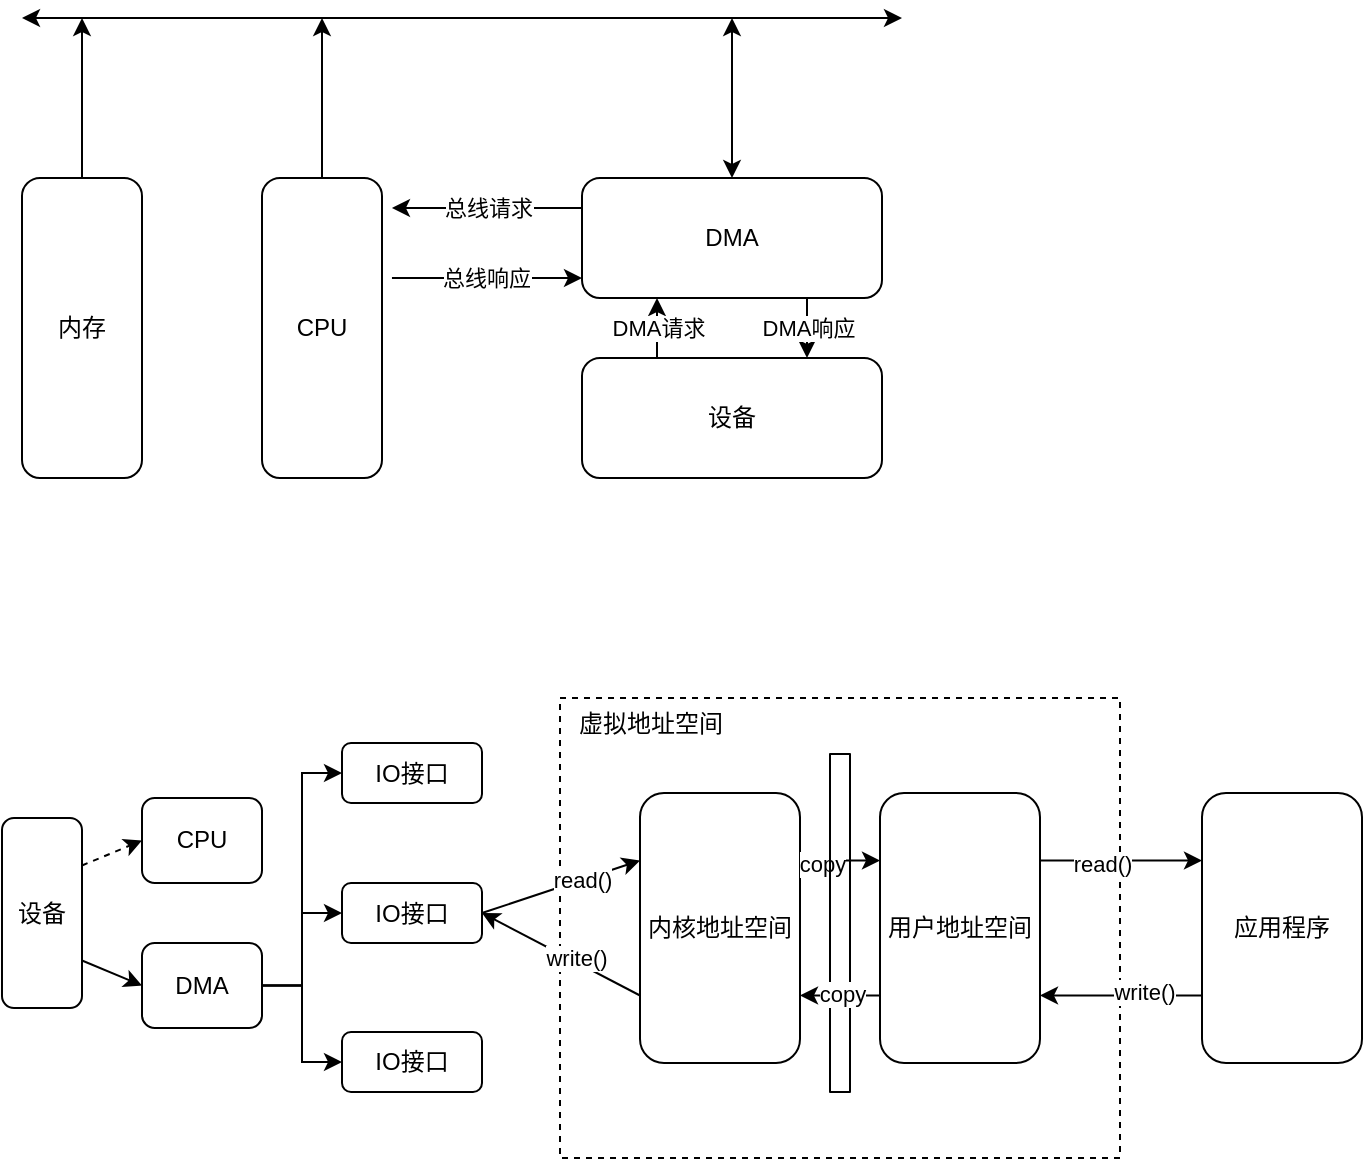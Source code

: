 <mxfile version="13.0.3" type="device"><diagram id="C5RBs43oDa-KdzZeNtuy" name="Page-1"><mxGraphModel dx="946" dy="680" grid="1" gridSize="10" guides="1" tooltips="1" connect="1" arrows="1" fold="1" page="1" pageScale="1" pageWidth="827" pageHeight="1169" math="0" shadow="0"><root><mxCell id="WIyWlLk6GJQsqaUBKTNV-0"/><mxCell id="WIyWlLk6GJQsqaUBKTNV-1" parent="WIyWlLk6GJQsqaUBKTNV-0"/><mxCell id="MAe4bpDIIVqMwGdJZWW5-7" style="edgeStyle=orthogonalEdgeStyle;rounded=0;orthogonalLoop=1;jettySize=auto;html=1;exitX=0.5;exitY=0;exitDx=0;exitDy=0;" parent="WIyWlLk6GJQsqaUBKTNV-1" source="WIyWlLk6GJQsqaUBKTNV-3" edge="1"><mxGeometry relative="1" as="geometry"><mxPoint x="160" y="80" as="targetPoint"/></mxGeometry></mxCell><mxCell id="WIyWlLk6GJQsqaUBKTNV-3" value="内存" style="rounded=1;whiteSpace=wrap;html=1;fontSize=12;glass=0;strokeWidth=1;shadow=0;" parent="WIyWlLk6GJQsqaUBKTNV-1" vertex="1"><mxGeometry x="130" y="160" width="60" height="150" as="geometry"/></mxCell><mxCell id="MAe4bpDIIVqMwGdJZWW5-8" style="edgeStyle=orthogonalEdgeStyle;rounded=0;orthogonalLoop=1;jettySize=auto;html=1;exitX=0.5;exitY=0;exitDx=0;exitDy=0;" parent="WIyWlLk6GJQsqaUBKTNV-1" source="MAe4bpDIIVqMwGdJZWW5-0" edge="1"><mxGeometry relative="1" as="geometry"><mxPoint x="280" y="80" as="targetPoint"/></mxGeometry></mxCell><mxCell id="MAe4bpDIIVqMwGdJZWW5-0" value="CPU" style="rounded=1;whiteSpace=wrap;html=1;fontSize=12;glass=0;strokeWidth=1;shadow=0;" parent="WIyWlLk6GJQsqaUBKTNV-1" vertex="1"><mxGeometry x="250" y="160" width="60" height="150" as="geometry"/></mxCell><mxCell id="MAe4bpDIIVqMwGdJZWW5-9" style="edgeStyle=orthogonalEdgeStyle;rounded=0;orthogonalLoop=1;jettySize=auto;html=1;exitX=0.5;exitY=0;exitDx=0;exitDy=0;startArrow=classic;startFill=1;" parent="WIyWlLk6GJQsqaUBKTNV-1" source="MAe4bpDIIVqMwGdJZWW5-1" edge="1"><mxGeometry relative="1" as="geometry"><mxPoint x="485" y="80" as="targetPoint"/></mxGeometry></mxCell><mxCell id="MAe4bpDIIVqMwGdJZWW5-10" value="总线请求" style="edgeStyle=orthogonalEdgeStyle;rounded=0;orthogonalLoop=1;jettySize=auto;html=1;exitX=0;exitY=0.25;exitDx=0;exitDy=0;entryX=1.083;entryY=0.1;entryDx=0;entryDy=0;entryPerimeter=0;" parent="WIyWlLk6GJQsqaUBKTNV-1" source="MAe4bpDIIVqMwGdJZWW5-1" target="MAe4bpDIIVqMwGdJZWW5-0" edge="1"><mxGeometry relative="1" as="geometry"/></mxCell><mxCell id="MAe4bpDIIVqMwGdJZWW5-20" value="DMA响应" style="edgeStyle=none;rounded=0;orthogonalLoop=1;jettySize=auto;html=1;exitX=0.75;exitY=1;exitDx=0;exitDy=0;entryX=0.75;entryY=0;entryDx=0;entryDy=0;" parent="WIyWlLk6GJQsqaUBKTNV-1" source="MAe4bpDIIVqMwGdJZWW5-1" target="MAe4bpDIIVqMwGdJZWW5-3" edge="1"><mxGeometry relative="1" as="geometry"/></mxCell><mxCell id="MAe4bpDIIVqMwGdJZWW5-1" value="DMA" style="rounded=1;whiteSpace=wrap;html=1;fontSize=12;glass=0;strokeWidth=1;shadow=0;" parent="WIyWlLk6GJQsqaUBKTNV-1" vertex="1"><mxGeometry x="410" y="160" width="150" height="60" as="geometry"/></mxCell><mxCell id="MAe4bpDIIVqMwGdJZWW5-18" style="edgeStyle=none;rounded=0;orthogonalLoop=1;jettySize=auto;html=1;exitX=0.25;exitY=0;exitDx=0;exitDy=0;entryX=0.25;entryY=1;entryDx=0;entryDy=0;" parent="WIyWlLk6GJQsqaUBKTNV-1" source="MAe4bpDIIVqMwGdJZWW5-3" target="MAe4bpDIIVqMwGdJZWW5-1" edge="1"><mxGeometry relative="1" as="geometry"/></mxCell><mxCell id="MAe4bpDIIVqMwGdJZWW5-19" value="DMA请求" style="edgeLabel;html=1;align=center;verticalAlign=middle;resizable=0;points=[];" parent="MAe4bpDIIVqMwGdJZWW5-18" vertex="1" connectable="0"><mxGeometry x="0.037" relative="1" as="geometry"><mxPoint as="offset"/></mxGeometry></mxCell><mxCell id="MAe4bpDIIVqMwGdJZWW5-3" value="设备" style="rounded=1;whiteSpace=wrap;html=1;fontSize=12;glass=0;strokeWidth=1;shadow=0;" parent="WIyWlLk6GJQsqaUBKTNV-1" vertex="1"><mxGeometry x="410" y="250" width="150" height="60" as="geometry"/></mxCell><mxCell id="MAe4bpDIIVqMwGdJZWW5-4" value="" style="endArrow=classic;startArrow=classic;html=1;arcSize=20;" parent="WIyWlLk6GJQsqaUBKTNV-1" edge="1"><mxGeometry width="50" height="50" relative="1" as="geometry"><mxPoint x="570" y="80" as="sourcePoint"/><mxPoint x="130" y="80" as="targetPoint"/></mxGeometry></mxCell><mxCell id="MAe4bpDIIVqMwGdJZWW5-17" value="总线响应" style="edgeStyle=orthogonalEdgeStyle;rounded=0;orthogonalLoop=1;jettySize=auto;html=1;exitX=0;exitY=0.25;exitDx=0;exitDy=0;entryX=1.083;entryY=0.1;entryDx=0;entryDy=0;entryPerimeter=0;" parent="WIyWlLk6GJQsqaUBKTNV-1" edge="1"><mxGeometry relative="1" as="geometry"><mxPoint x="314.98" y="210" as="sourcePoint"/><mxPoint x="410" y="210" as="targetPoint"/></mxGeometry></mxCell><mxCell id="6HUAzIvv2jEa1lLDJBQj-0" value="" style="group" vertex="1" connectable="0" parent="WIyWlLk6GJQsqaUBKTNV-1"><mxGeometry x="120" y="420" width="680" height="230" as="geometry"/></mxCell><mxCell id="MAe4bpDIIVqMwGdJZWW5-25" value="" style="rounded=0;whiteSpace=wrap;html=1;dashed=1;" parent="6HUAzIvv2jEa1lLDJBQj-0" vertex="1"><mxGeometry x="279" width="280" height="230" as="geometry"/></mxCell><mxCell id="MAe4bpDIIVqMwGdJZWW5-21" value="&lt;div&gt;&lt;span&gt;内核地址空间&lt;/span&gt;&lt;/div&gt;" style="rounded=1;whiteSpace=wrap;html=1;fontSize=12;glass=0;strokeWidth=1;shadow=0;align=center;" parent="6HUAzIvv2jEa1lLDJBQj-0" vertex="1"><mxGeometry x="319" y="47.5" width="80" height="135" as="geometry"/></mxCell><mxCell id="MAe4bpDIIVqMwGdJZWW5-22" value="&lt;div&gt;&lt;span&gt;用户地址空间&lt;/span&gt;&lt;/div&gt;" style="rounded=1;whiteSpace=wrap;html=1;fontSize=12;glass=0;strokeWidth=1;shadow=0;align=center;" parent="6HUAzIvv2jEa1lLDJBQj-0" vertex="1"><mxGeometry x="439" y="47.5" width="80" height="135" as="geometry"/></mxCell><mxCell id="MAe4bpDIIVqMwGdJZWW5-45" style="edgeStyle=none;rounded=0;orthogonalLoop=1;jettySize=auto;html=1;exitX=1;exitY=0.25;exitDx=0;exitDy=0;entryX=0;entryY=0.25;entryDx=0;entryDy=0;startArrow=none;startFill=0;endArrow=classic;endFill=1;" parent="6HUAzIvv2jEa1lLDJBQj-0" source="MAe4bpDIIVqMwGdJZWW5-21" target="MAe4bpDIIVqMwGdJZWW5-22" edge="1"><mxGeometry relative="1" as="geometry"/></mxCell><mxCell id="MAe4bpDIIVqMwGdJZWW5-47" value="copy" style="edgeLabel;html=1;align=center;verticalAlign=middle;resizable=0;points=[];" parent="MAe4bpDIIVqMwGdJZWW5-45" vertex="1" connectable="0"><mxGeometry x="-0.464" y="-1" relative="1" as="geometry"><mxPoint as="offset"/></mxGeometry></mxCell><mxCell id="MAe4bpDIIVqMwGdJZWW5-46" style="edgeStyle=none;rounded=0;orthogonalLoop=1;jettySize=auto;html=1;exitX=1;exitY=0.75;exitDx=0;exitDy=0;entryX=0;entryY=0.75;entryDx=0;entryDy=0;startArrow=classic;startFill=1;endArrow=none;endFill=0;" parent="6HUAzIvv2jEa1lLDJBQj-0" source="MAe4bpDIIVqMwGdJZWW5-21" target="MAe4bpDIIVqMwGdJZWW5-22" edge="1"><mxGeometry relative="1" as="geometry"/></mxCell><mxCell id="MAe4bpDIIVqMwGdJZWW5-23" value="" style="shape=flexArrow;endArrow=none;startArrow=none;html=1;startFill=0;endFill=0;" parent="6HUAzIvv2jEa1lLDJBQj-0" edge="1"><mxGeometry width="50" height="50" relative="1" as="geometry"><mxPoint x="419" y="197.5" as="sourcePoint"/><mxPoint x="419" y="27.5" as="targetPoint"/></mxGeometry></mxCell><mxCell id="MAe4bpDIIVqMwGdJZWW5-48" value="copy" style="edgeLabel;html=1;align=center;verticalAlign=middle;resizable=0;points=[];" parent="MAe4bpDIIVqMwGdJZWW5-23" vertex="1" connectable="0"><mxGeometry x="-0.41" y="-1" relative="1" as="geometry"><mxPoint as="offset"/></mxGeometry></mxCell><mxCell id="MAe4bpDIIVqMwGdJZWW5-51" style="edgeStyle=none;rounded=0;orthogonalLoop=1;jettySize=auto;html=1;exitX=0;exitY=0.75;exitDx=0;exitDy=0;entryX=1;entryY=0.75;entryDx=0;entryDy=0;startArrow=none;startFill=0;endArrow=classic;endFill=1;" parent="6HUAzIvv2jEa1lLDJBQj-0" source="MAe4bpDIIVqMwGdJZWW5-24" target="MAe4bpDIIVqMwGdJZWW5-22" edge="1"><mxGeometry relative="1" as="geometry"/></mxCell><mxCell id="MAe4bpDIIVqMwGdJZWW5-52" value="write()" style="edgeLabel;html=1;align=center;verticalAlign=middle;resizable=0;points=[];" parent="MAe4bpDIIVqMwGdJZWW5-51" vertex="1" connectable="0"><mxGeometry x="-0.27" y="-2" relative="1" as="geometry"><mxPoint as="offset"/></mxGeometry></mxCell><mxCell id="MAe4bpDIIVqMwGdJZWW5-24" value="&lt;div&gt;&lt;span&gt;应用程序&lt;/span&gt;&lt;/div&gt;" style="rounded=1;whiteSpace=wrap;html=1;fontSize=12;glass=0;strokeWidth=1;shadow=0;align=center;" parent="6HUAzIvv2jEa1lLDJBQj-0" vertex="1"><mxGeometry x="600" y="47.5" width="80" height="135" as="geometry"/></mxCell><mxCell id="MAe4bpDIIVqMwGdJZWW5-50" style="edgeStyle=none;rounded=0;orthogonalLoop=1;jettySize=auto;html=1;exitX=1;exitY=0.25;exitDx=0;exitDy=0;entryX=0;entryY=0.25;entryDx=0;entryDy=0;startArrow=none;startFill=0;endArrow=classic;endFill=1;" parent="6HUAzIvv2jEa1lLDJBQj-0" source="MAe4bpDIIVqMwGdJZWW5-22" target="MAe4bpDIIVqMwGdJZWW5-24" edge="1"><mxGeometry relative="1" as="geometry"/></mxCell><mxCell id="MAe4bpDIIVqMwGdJZWW5-53" value="read()" style="edgeLabel;html=1;align=center;verticalAlign=middle;resizable=0;points=[];" parent="MAe4bpDIIVqMwGdJZWW5-50" vertex="1" connectable="0"><mxGeometry x="-0.241" y="-1" relative="1" as="geometry"><mxPoint as="offset"/></mxGeometry></mxCell><mxCell id="MAe4bpDIIVqMwGdJZWW5-26" value="虚拟地址空间" style="text;html=1;resizable=0;autosize=1;align=center;verticalAlign=middle;points=[];fillColor=none;strokeColor=none;rounded=0;dashed=1;" parent="6HUAzIvv2jEa1lLDJBQj-0" vertex="1"><mxGeometry x="279" y="2.5" width="90" height="20" as="geometry"/></mxCell><mxCell id="MAe4bpDIIVqMwGdJZWW5-28" value="IO接口" style="rounded=1;whiteSpace=wrap;html=1;" parent="6HUAzIvv2jEa1lLDJBQj-0" vertex="1"><mxGeometry x="170" y="22.5" width="70" height="30" as="geometry"/></mxCell><mxCell id="MAe4bpDIIVqMwGdJZWW5-41" style="edgeStyle=none;rounded=0;orthogonalLoop=1;jettySize=auto;html=1;exitX=1;exitY=0.5;exitDx=0;exitDy=0;entryX=0;entryY=0.25;entryDx=0;entryDy=0;startArrow=none;startFill=0;endArrow=classic;endFill=1;" parent="6HUAzIvv2jEa1lLDJBQj-0" source="MAe4bpDIIVqMwGdJZWW5-29" target="MAe4bpDIIVqMwGdJZWW5-21" edge="1"><mxGeometry relative="1" as="geometry"/></mxCell><mxCell id="MAe4bpDIIVqMwGdJZWW5-43" value="read()" style="edgeLabel;html=1;align=center;verticalAlign=middle;resizable=0;points=[];" parent="MAe4bpDIIVqMwGdJZWW5-41" vertex="1" connectable="0"><mxGeometry x="0.244" relative="1" as="geometry"><mxPoint as="offset"/></mxGeometry></mxCell><mxCell id="MAe4bpDIIVqMwGdJZWW5-42" style="edgeStyle=none;rounded=0;orthogonalLoop=1;jettySize=auto;html=1;exitX=1;exitY=0.5;exitDx=0;exitDy=0;entryX=0;entryY=0.75;entryDx=0;entryDy=0;startArrow=classic;startFill=1;endArrow=none;endFill=0;" parent="6HUAzIvv2jEa1lLDJBQj-0" source="MAe4bpDIIVqMwGdJZWW5-29" target="MAe4bpDIIVqMwGdJZWW5-21" edge="1"><mxGeometry relative="1" as="geometry"/></mxCell><mxCell id="MAe4bpDIIVqMwGdJZWW5-44" value="write()" style="edgeLabel;html=1;align=center;verticalAlign=middle;resizable=0;points=[];" parent="MAe4bpDIIVqMwGdJZWW5-42" vertex="1" connectable="0"><mxGeometry x="0.17" y="2" relative="1" as="geometry"><mxPoint as="offset"/></mxGeometry></mxCell><mxCell id="MAe4bpDIIVqMwGdJZWW5-29" value="IO接口" style="rounded=1;whiteSpace=wrap;html=1;" parent="6HUAzIvv2jEa1lLDJBQj-0" vertex="1"><mxGeometry x="170" y="92.5" width="70" height="30" as="geometry"/></mxCell><mxCell id="MAe4bpDIIVqMwGdJZWW5-30" value="IO接口" style="rounded=1;whiteSpace=wrap;html=1;" parent="6HUAzIvv2jEa1lLDJBQj-0" vertex="1"><mxGeometry x="170" y="167" width="70" height="30" as="geometry"/></mxCell><mxCell id="MAe4bpDIIVqMwGdJZWW5-31" value="设备" style="rounded=1;whiteSpace=wrap;html=1;" parent="6HUAzIvv2jEa1lLDJBQj-0" vertex="1"><mxGeometry y="60" width="40" height="95" as="geometry"/></mxCell><mxCell id="MAe4bpDIIVqMwGdJZWW5-32" value="CPU" style="rounded=1;whiteSpace=wrap;html=1;" parent="6HUAzIvv2jEa1lLDJBQj-0" vertex="1"><mxGeometry x="70" y="50" width="60" height="42.5" as="geometry"/></mxCell><mxCell id="MAe4bpDIIVqMwGdJZWW5-34" style="edgeStyle=none;rounded=0;orthogonalLoop=1;jettySize=auto;html=1;exitX=1;exitY=0.25;exitDx=0;exitDy=0;entryX=0;entryY=0.5;entryDx=0;entryDy=0;startArrow=none;startFill=0;endArrow=classic;endFill=1;dashed=1;" parent="6HUAzIvv2jEa1lLDJBQj-0" source="MAe4bpDIIVqMwGdJZWW5-31" target="MAe4bpDIIVqMwGdJZWW5-32" edge="1"><mxGeometry relative="1" as="geometry"/></mxCell><mxCell id="MAe4bpDIIVqMwGdJZWW5-36" style="edgeStyle=orthogonalEdgeStyle;rounded=0;orthogonalLoop=1;jettySize=auto;html=1;exitX=1;exitY=0.5;exitDx=0;exitDy=0;entryX=0;entryY=0.5;entryDx=0;entryDy=0;startArrow=none;startFill=0;endArrow=classic;endFill=1;" parent="6HUAzIvv2jEa1lLDJBQj-0" source="MAe4bpDIIVqMwGdJZWW5-33" target="MAe4bpDIIVqMwGdJZWW5-28" edge="1"><mxGeometry relative="1" as="geometry"/></mxCell><mxCell id="MAe4bpDIIVqMwGdJZWW5-37" style="edgeStyle=orthogonalEdgeStyle;rounded=0;orthogonalLoop=1;jettySize=auto;html=1;exitX=1;exitY=0.5;exitDx=0;exitDy=0;entryX=0;entryY=0.5;entryDx=0;entryDy=0;startArrow=none;startFill=0;endArrow=classic;endFill=1;" parent="6HUAzIvv2jEa1lLDJBQj-0" source="MAe4bpDIIVqMwGdJZWW5-33" target="MAe4bpDIIVqMwGdJZWW5-30" edge="1"><mxGeometry relative="1" as="geometry"/></mxCell><mxCell id="MAe4bpDIIVqMwGdJZWW5-38" style="edgeStyle=orthogonalEdgeStyle;rounded=0;orthogonalLoop=1;jettySize=auto;html=1;exitX=1;exitY=0.5;exitDx=0;exitDy=0;entryX=0;entryY=0.5;entryDx=0;entryDy=0;startArrow=none;startFill=0;endArrow=classic;endFill=1;" parent="6HUAzIvv2jEa1lLDJBQj-0" source="MAe4bpDIIVqMwGdJZWW5-33" target="MAe4bpDIIVqMwGdJZWW5-29" edge="1"><mxGeometry relative="1" as="geometry"/></mxCell><mxCell id="MAe4bpDIIVqMwGdJZWW5-33" value="DMA" style="rounded=1;whiteSpace=wrap;html=1;" parent="6HUAzIvv2jEa1lLDJBQj-0" vertex="1"><mxGeometry x="70" y="122.5" width="60" height="42.5" as="geometry"/></mxCell><mxCell id="MAe4bpDIIVqMwGdJZWW5-35" style="edgeStyle=none;rounded=0;orthogonalLoop=1;jettySize=auto;html=1;exitX=1;exitY=0.75;exitDx=0;exitDy=0;entryX=0;entryY=0.5;entryDx=0;entryDy=0;startArrow=none;startFill=0;endArrow=classic;endFill=1;" parent="6HUAzIvv2jEa1lLDJBQj-0" source="MAe4bpDIIVqMwGdJZWW5-31" target="MAe4bpDIIVqMwGdJZWW5-33" edge="1"><mxGeometry relative="1" as="geometry"/></mxCell></root></mxGraphModel></diagram></mxfile>